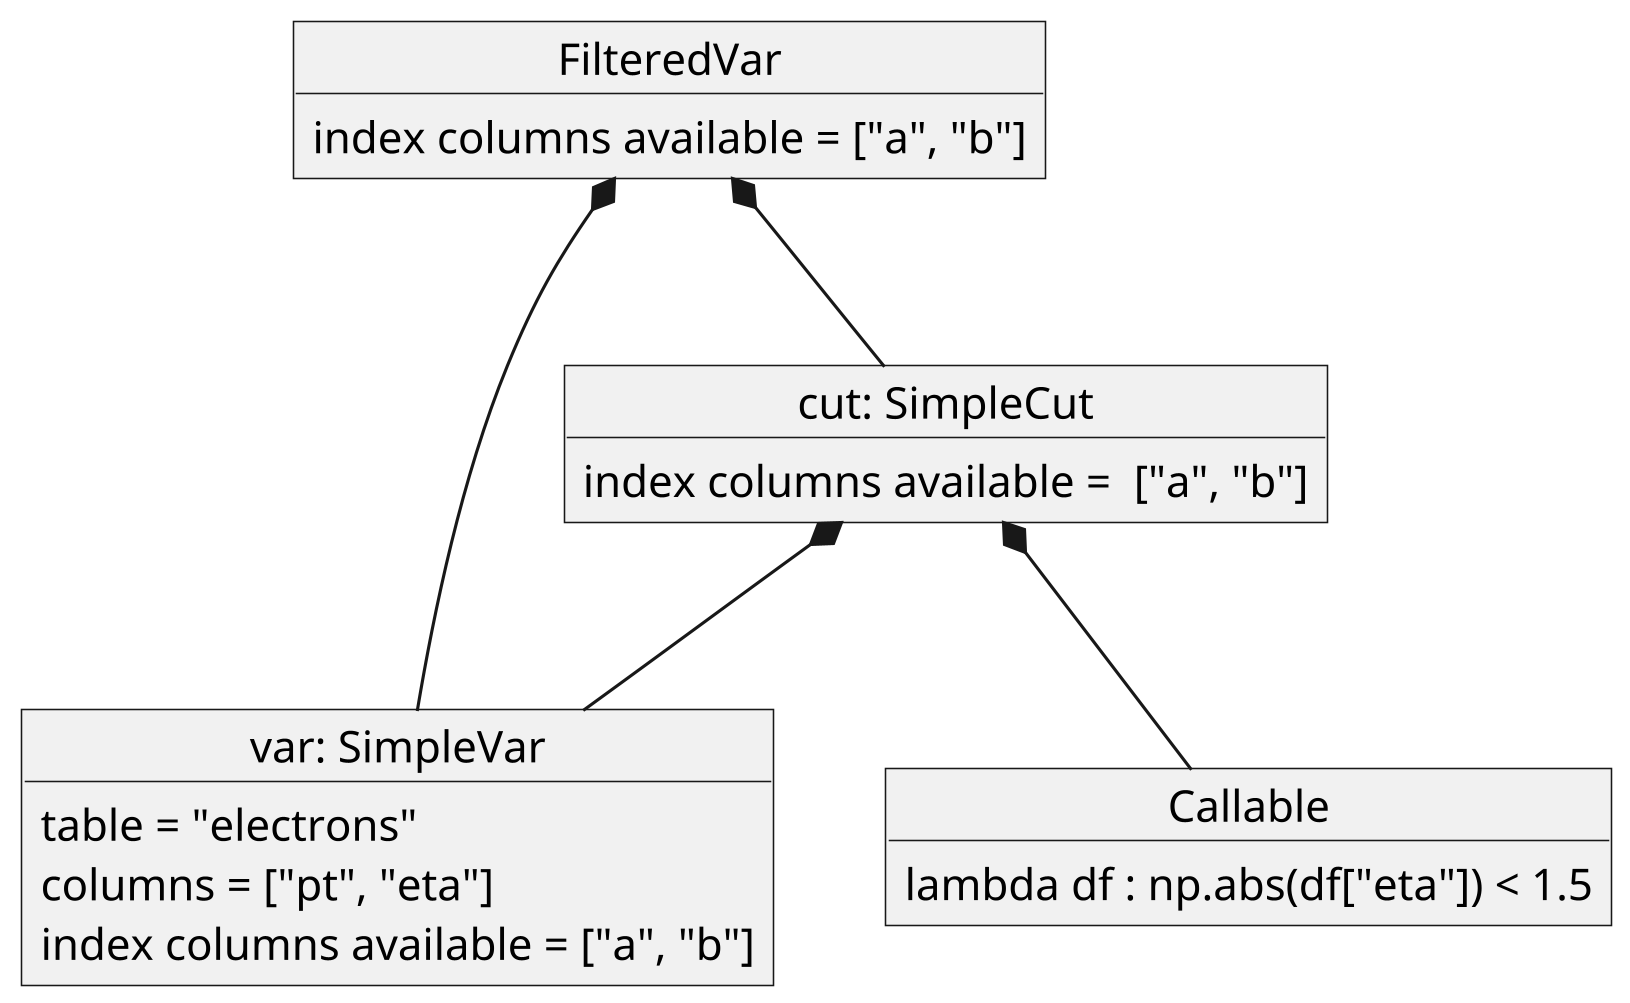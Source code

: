 @startuml
skinparam dpi 300

object "var: SimpleVar" as var {
  table = "electrons"
  columns = ["pt", "eta"]
  index columns available = ["a", "b"]
}

object "cut: SimpleCut" as cut {
  index columns available =  ["a", "b"]
}

object "FilteredVar" as fv {
  index columns available = ["a", "b"]
}

object "Callable" as pred {
 lambda df : np.abs(df["eta"]) < 1.5
}

cut *-- var
cut *-- pred
fv *-- var
fv *-- cut

@enduml

